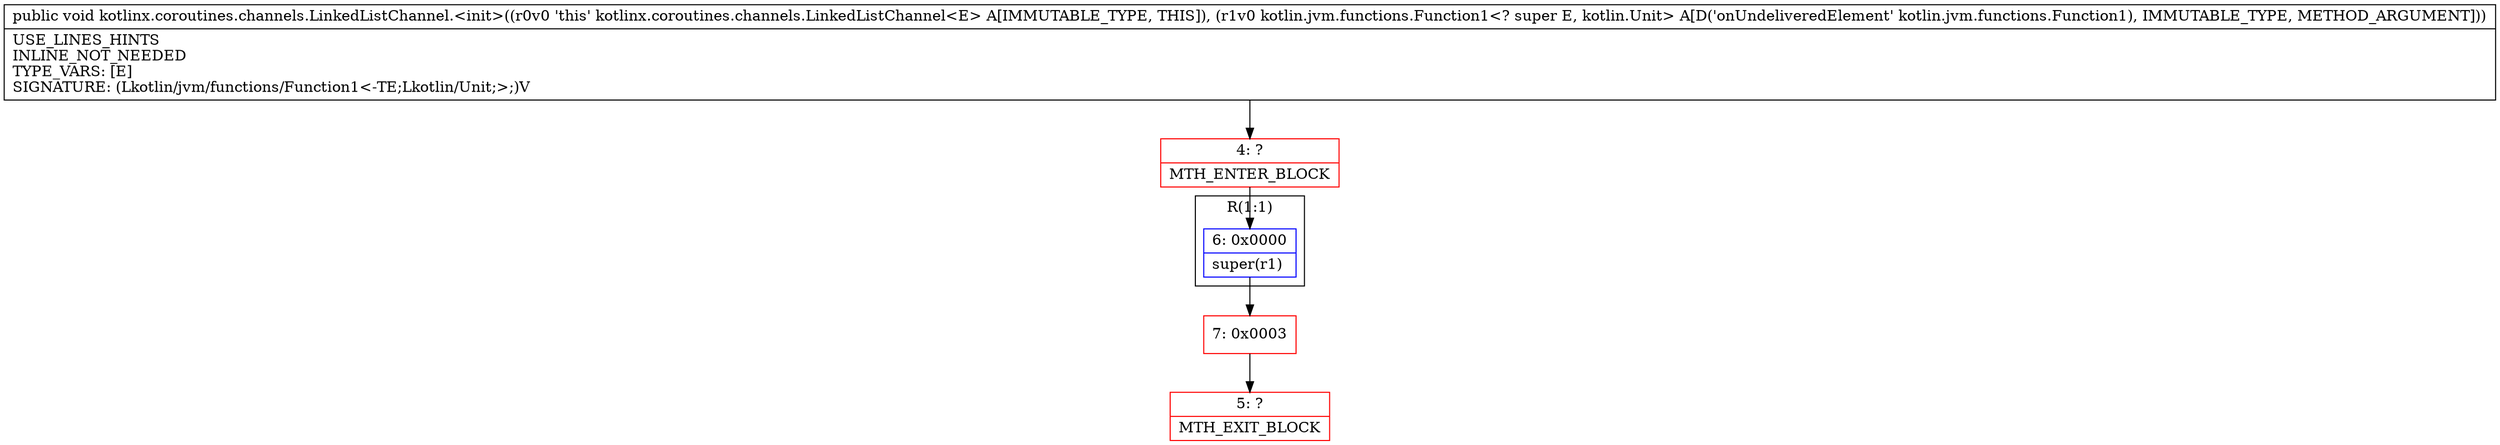 digraph "CFG forkotlinx.coroutines.channels.LinkedListChannel.\<init\>(Lkotlin\/jvm\/functions\/Function1;)V" {
subgraph cluster_Region_1761845799 {
label = "R(1:1)";
node [shape=record,color=blue];
Node_6 [shape=record,label="{6\:\ 0x0000|super(r1)\l}"];
}
Node_4 [shape=record,color=red,label="{4\:\ ?|MTH_ENTER_BLOCK\l}"];
Node_7 [shape=record,color=red,label="{7\:\ 0x0003}"];
Node_5 [shape=record,color=red,label="{5\:\ ?|MTH_EXIT_BLOCK\l}"];
MethodNode[shape=record,label="{public void kotlinx.coroutines.channels.LinkedListChannel.\<init\>((r0v0 'this' kotlinx.coroutines.channels.LinkedListChannel\<E\> A[IMMUTABLE_TYPE, THIS]), (r1v0 kotlin.jvm.functions.Function1\<? super E, kotlin.Unit\> A[D('onUndeliveredElement' kotlin.jvm.functions.Function1), IMMUTABLE_TYPE, METHOD_ARGUMENT]))  | USE_LINES_HINTS\lINLINE_NOT_NEEDED\lTYPE_VARS: [E]\lSIGNATURE: (Lkotlin\/jvm\/functions\/Function1\<\-TE;Lkotlin\/Unit;\>;)V\l}"];
MethodNode -> Node_4;Node_6 -> Node_7;
Node_4 -> Node_6;
Node_7 -> Node_5;
}

